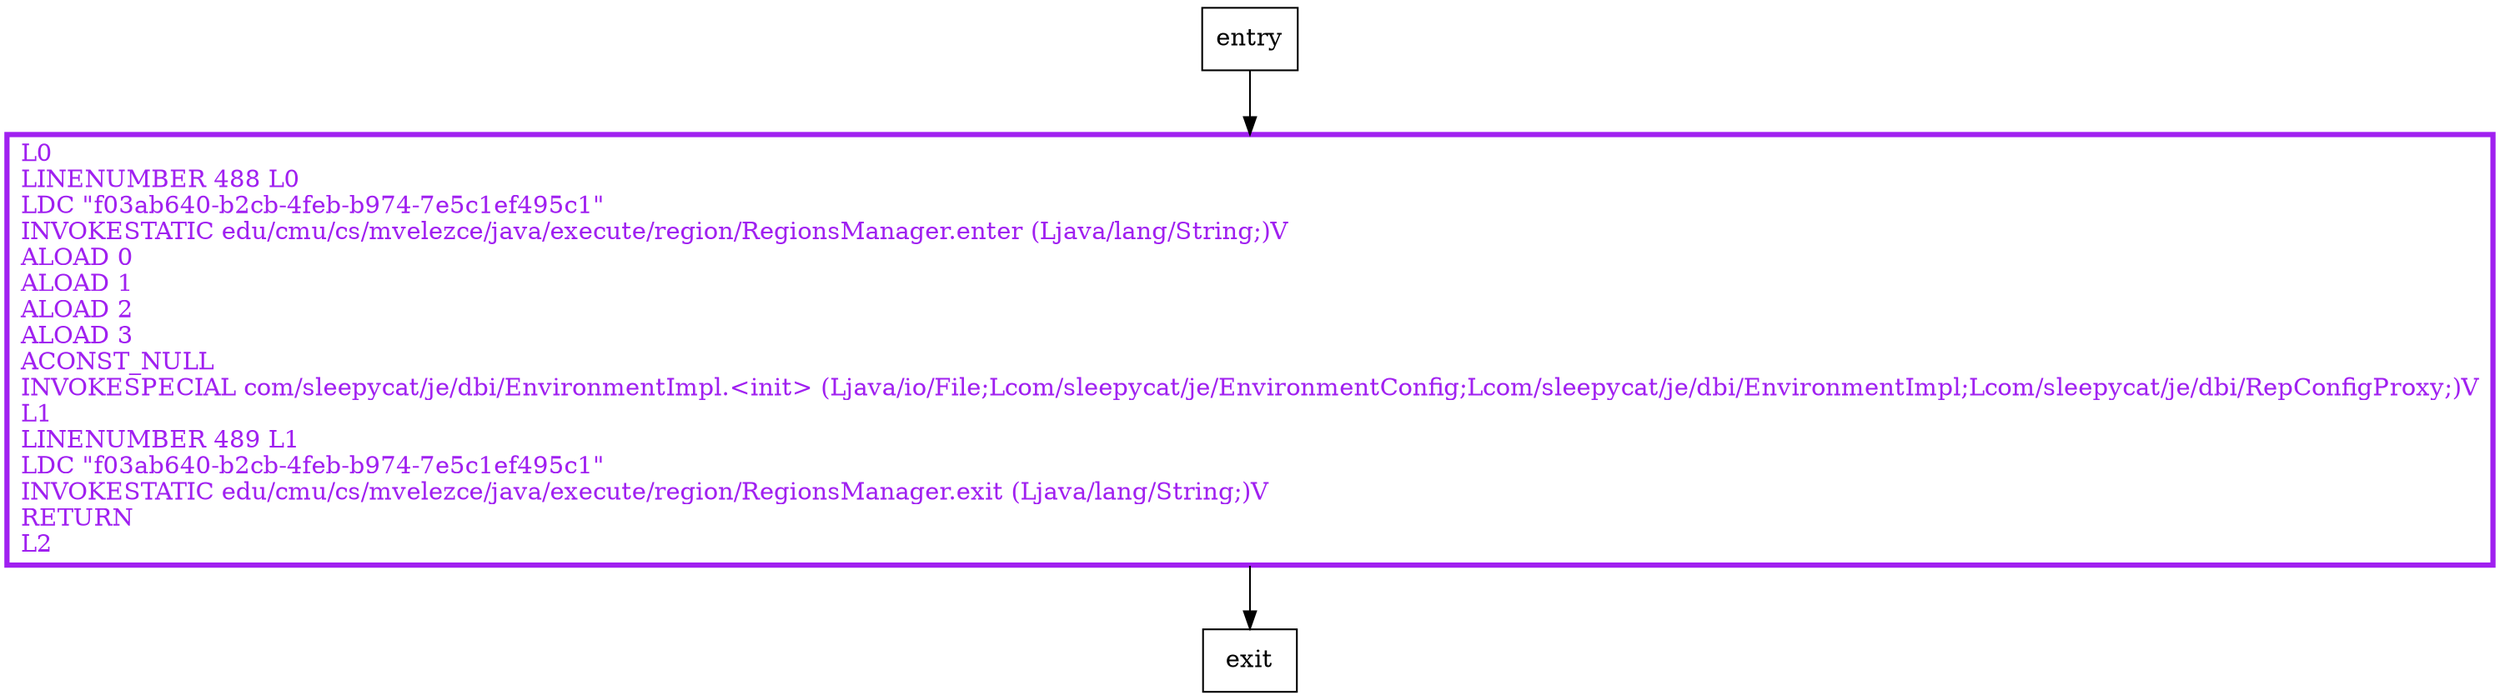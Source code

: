 digraph <init> {
node [shape=record];
1078913222 [label="L0\lLINENUMBER 488 L0\lLDC \"f03ab640-b2cb-4feb-b974-7e5c1ef495c1\"\lINVOKESTATIC edu/cmu/cs/mvelezce/java/execute/region/RegionsManager.enter (Ljava/lang/String;)V\lALOAD 0\lALOAD 1\lALOAD 2\lALOAD 3\lACONST_NULL\lINVOKESPECIAL com/sleepycat/je/dbi/EnvironmentImpl.\<init\> (Ljava/io/File;Lcom/sleepycat/je/EnvironmentConfig;Lcom/sleepycat/je/dbi/EnvironmentImpl;Lcom/sleepycat/je/dbi/RepConfigProxy;)V\lL1\lLINENUMBER 489 L1\lLDC \"f03ab640-b2cb-4feb-b974-7e5c1ef495c1\"\lINVOKESTATIC edu/cmu/cs/mvelezce/java/execute/region/RegionsManager.exit (Ljava/lang/String;)V\lRETURN\lL2\l"];
entry;
exit;
entry -> 1078913222
1078913222 -> exit
1078913222[fontcolor="purple", penwidth=3, color="purple"];
}
